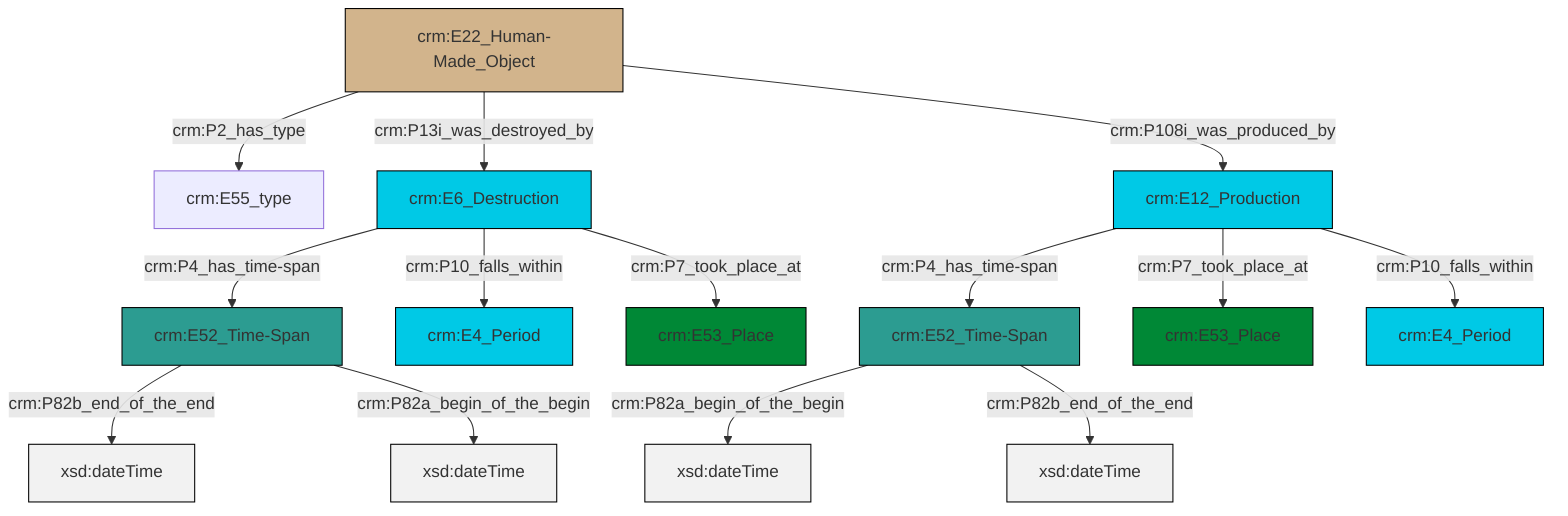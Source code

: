 graph TD
classDef Literal fill:#f2f2f2,stroke:#000000;
classDef CRM_Entity fill:#FFFFFF,stroke:#000000;
classDef Temporal_Entity fill:#00C9E6, stroke:#000000;
classDef Type fill:#E18312, stroke:#000000;
classDef Time-Span fill:#2C9C91, stroke:#000000;
classDef Appellation fill:#FFEB7F, stroke:#000000;
classDef Place fill:#008836, stroke:#000000;
classDef Persistent_Item fill:#B266B2, stroke:#000000;
classDef Conceptual_Object fill:#FFD700, stroke:#000000;
classDef Physical_Thing fill:#D2B48C, stroke:#000000;
classDef Actor fill:#f58aad, stroke:#000000;
classDef PC_Classes fill:#4ce600, stroke:#000000;
classDef Multi fill:#cccccc,stroke:#000000;

0["crm:E22_Human-Made_Object"]:::Physical_Thing -->|crm:P2_has_type| 1["crm:E55_type"]:::Default
4["crm:E6_Destruction"]:::Temporal_Entity -->|crm:P4_has_time-span| 5["crm:E52_Time-Span"]:::Time-Span
0["crm:E22_Human-Made_Object"]:::Physical_Thing -->|crm:P13i_was_destroyed_by| 4["crm:E6_Destruction"]:::Temporal_Entity
15["crm:E12_Production"]:::Temporal_Entity -->|crm:P4_has_time-span| 13["crm:E52_Time-Span"]:::Time-Span
13["crm:E52_Time-Span"]:::Time-Span -->|crm:P82a_begin_of_the_begin| 16[xsd:dateTime]:::Literal
0["crm:E22_Human-Made_Object"]:::Physical_Thing -->|crm:P108i_was_produced_by| 15["crm:E12_Production"]:::Temporal_Entity
4["crm:E6_Destruction"]:::Temporal_Entity -->|crm:P10_falls_within| 8["crm:E4_Period"]:::Temporal_Entity
15["crm:E12_Production"]:::Temporal_Entity -->|crm:P7_took_place_at| 2["crm:E53_Place"]:::Place
5["crm:E52_Time-Span"]:::Time-Span -->|crm:P82b_end_of_the_end| 18[xsd:dateTime]:::Literal
13["crm:E52_Time-Span"]:::Time-Span -->|crm:P82b_end_of_the_end| 19[xsd:dateTime]:::Literal
15["crm:E12_Production"]:::Temporal_Entity -->|crm:P10_falls_within| 6["crm:E4_Period"]:::Temporal_Entity
5["crm:E52_Time-Span"]:::Time-Span -->|crm:P82a_begin_of_the_begin| 21[xsd:dateTime]:::Literal
4["crm:E6_Destruction"]:::Temporal_Entity -->|crm:P7_took_place_at| 10["crm:E53_Place"]:::Place